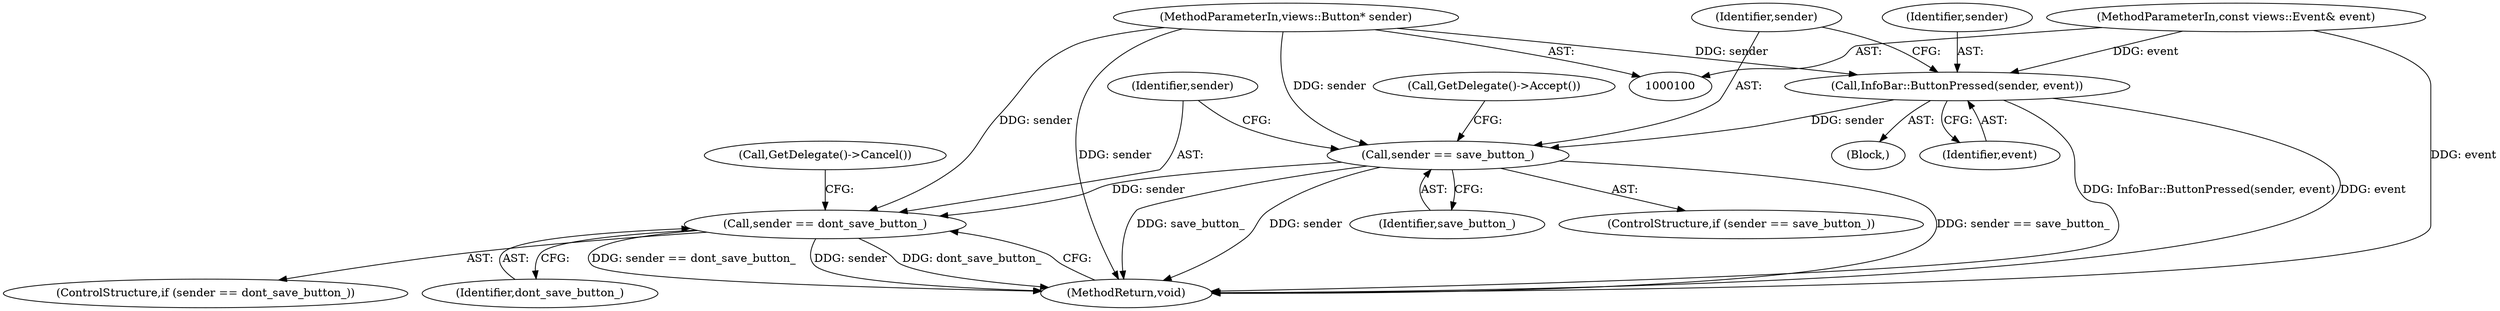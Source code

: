 digraph "1_Chrome_fc3c351a3d995f73ead5c92354396a7ec2b14e3f@API" {
"1000117" [label="(Call,sender == dont_save_button_)"];
"1000108" [label="(Call,sender == save_button_)"];
"1000104" [label="(Call,InfoBar::ButtonPressed(sender, event))"];
"1000101" [label="(MethodParameterIn,views::Button* sender)"];
"1000102" [label="(MethodParameterIn,const views::Event& event)"];
"1000116" [label="(ControlStructure,if (sender == dont_save_button_))"];
"1000117" [label="(Call,sender == dont_save_button_)"];
"1000105" [label="(Identifier,sender)"];
"1000101" [label="(MethodParameterIn,views::Button* sender)"];
"1000110" [label="(Identifier,save_button_)"];
"1000102" [label="(MethodParameterIn,const views::Event& event)"];
"1000103" [label="(Block,)"];
"1000119" [label="(Identifier,dont_save_button_)"];
"1000122" [label="(Call,GetDelegate()->Cancel())"];
"1000109" [label="(Identifier,sender)"];
"1000113" [label="(Call,GetDelegate()->Accept())"];
"1000107" [label="(ControlStructure,if (sender == save_button_))"];
"1000104" [label="(Call,InfoBar::ButtonPressed(sender, event))"];
"1000118" [label="(Identifier,sender)"];
"1000124" [label="(MethodReturn,void)"];
"1000106" [label="(Identifier,event)"];
"1000108" [label="(Call,sender == save_button_)"];
"1000117" -> "1000116"  [label="AST: "];
"1000117" -> "1000119"  [label="CFG: "];
"1000118" -> "1000117"  [label="AST: "];
"1000119" -> "1000117"  [label="AST: "];
"1000122" -> "1000117"  [label="CFG: "];
"1000124" -> "1000117"  [label="CFG: "];
"1000117" -> "1000124"  [label="DDG: sender == dont_save_button_"];
"1000117" -> "1000124"  [label="DDG: sender"];
"1000117" -> "1000124"  [label="DDG: dont_save_button_"];
"1000108" -> "1000117"  [label="DDG: sender"];
"1000101" -> "1000117"  [label="DDG: sender"];
"1000108" -> "1000107"  [label="AST: "];
"1000108" -> "1000110"  [label="CFG: "];
"1000109" -> "1000108"  [label="AST: "];
"1000110" -> "1000108"  [label="AST: "];
"1000113" -> "1000108"  [label="CFG: "];
"1000118" -> "1000108"  [label="CFG: "];
"1000108" -> "1000124"  [label="DDG: sender == save_button_"];
"1000108" -> "1000124"  [label="DDG: save_button_"];
"1000108" -> "1000124"  [label="DDG: sender"];
"1000104" -> "1000108"  [label="DDG: sender"];
"1000101" -> "1000108"  [label="DDG: sender"];
"1000104" -> "1000103"  [label="AST: "];
"1000104" -> "1000106"  [label="CFG: "];
"1000105" -> "1000104"  [label="AST: "];
"1000106" -> "1000104"  [label="AST: "];
"1000109" -> "1000104"  [label="CFG: "];
"1000104" -> "1000124"  [label="DDG: InfoBar::ButtonPressed(sender, event)"];
"1000104" -> "1000124"  [label="DDG: event"];
"1000101" -> "1000104"  [label="DDG: sender"];
"1000102" -> "1000104"  [label="DDG: event"];
"1000101" -> "1000100"  [label="AST: "];
"1000101" -> "1000124"  [label="DDG: sender"];
"1000102" -> "1000100"  [label="AST: "];
"1000102" -> "1000124"  [label="DDG: event"];
}
